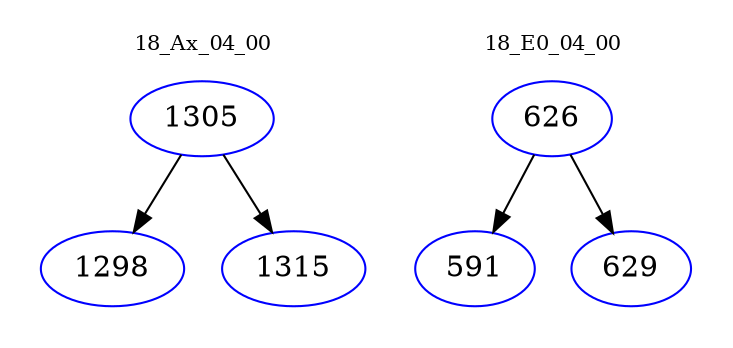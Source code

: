 digraph{
subgraph cluster_0 {
color = white
label = "18_Ax_04_00";
fontsize=10;
T0_1305 [label="1305", color="blue"]
T0_1305 -> T0_1298 [color="black"]
T0_1298 [label="1298", color="blue"]
T0_1305 -> T0_1315 [color="black"]
T0_1315 [label="1315", color="blue"]
}
subgraph cluster_1 {
color = white
label = "18_E0_04_00";
fontsize=10;
T1_626 [label="626", color="blue"]
T1_626 -> T1_591 [color="black"]
T1_591 [label="591", color="blue"]
T1_626 -> T1_629 [color="black"]
T1_629 [label="629", color="blue"]
}
}
